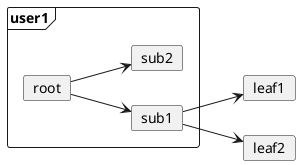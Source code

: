@startuml
left to right direction
frame user1{
card root
card sub1
card sub2
}

card leaf1
card leaf2

root-->sub1
root-->sub2
sub1-->leaf1
sub1-->leaf2
@enduml